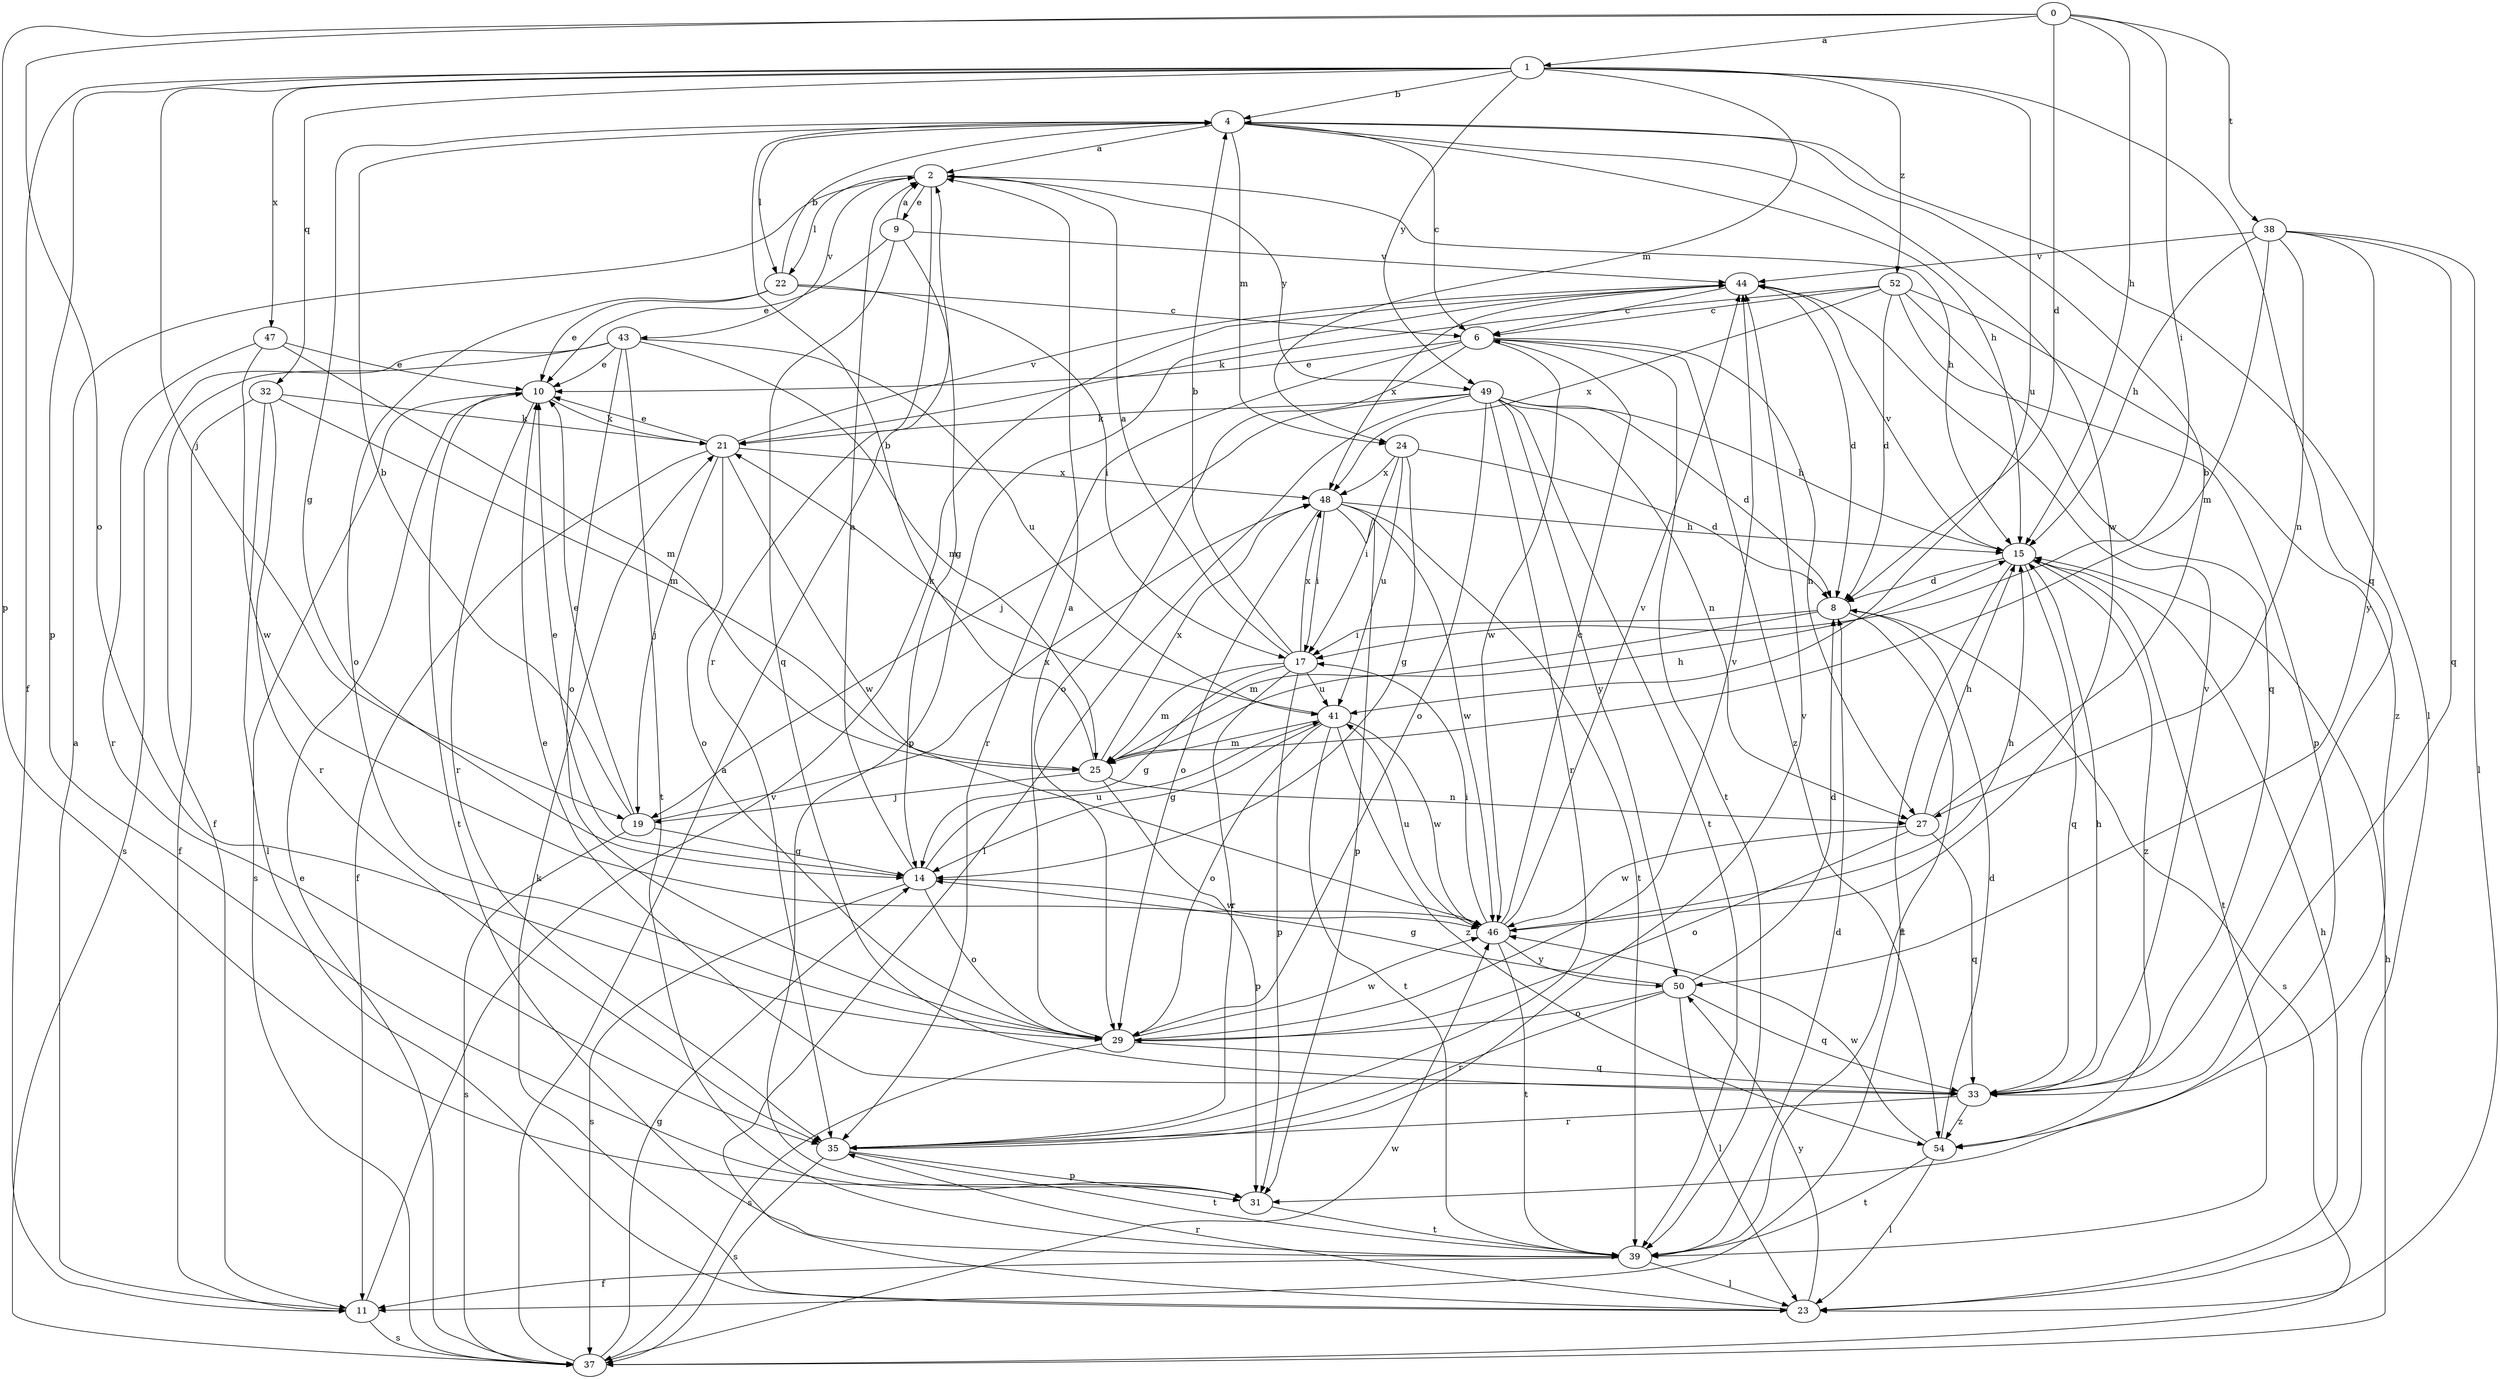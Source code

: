 strict digraph  {
0;
1;
2;
4;
6;
8;
9;
10;
11;
14;
15;
17;
19;
21;
22;
23;
24;
25;
27;
29;
31;
32;
33;
35;
37;
38;
39;
41;
43;
44;
46;
47;
48;
49;
50;
52;
54;
0 -> 1  [label=a];
0 -> 8  [label=d];
0 -> 15  [label=h];
0 -> 17  [label=i];
0 -> 29  [label=o];
0 -> 31  [label=p];
0 -> 38  [label=t];
1 -> 4  [label=b];
1 -> 11  [label=f];
1 -> 19  [label=j];
1 -> 24  [label=m];
1 -> 31  [label=p];
1 -> 32  [label=q];
1 -> 33  [label=q];
1 -> 41  [label=u];
1 -> 47  [label=x];
1 -> 49  [label=y];
1 -> 52  [label=z];
2 -> 9  [label=e];
2 -> 15  [label=h];
2 -> 22  [label=l];
2 -> 35  [label=r];
2 -> 43  [label=v];
2 -> 49  [label=y];
4 -> 2  [label=a];
4 -> 6  [label=c];
4 -> 14  [label=g];
4 -> 15  [label=h];
4 -> 22  [label=l];
4 -> 23  [label=l];
4 -> 24  [label=m];
4 -> 46  [label=w];
6 -> 10  [label=e];
6 -> 27  [label=n];
6 -> 29  [label=o];
6 -> 35  [label=r];
6 -> 39  [label=t];
6 -> 46  [label=w];
6 -> 54  [label=z];
8 -> 17  [label=i];
8 -> 25  [label=m];
8 -> 37  [label=s];
8 -> 39  [label=t];
9 -> 2  [label=a];
9 -> 10  [label=e];
9 -> 14  [label=g];
9 -> 33  [label=q];
9 -> 44  [label=v];
10 -> 21  [label=k];
10 -> 35  [label=r];
10 -> 37  [label=s];
10 -> 39  [label=t];
11 -> 2  [label=a];
11 -> 37  [label=s];
11 -> 44  [label=v];
14 -> 2  [label=a];
14 -> 10  [label=e];
14 -> 29  [label=o];
14 -> 37  [label=s];
14 -> 41  [label=u];
14 -> 46  [label=w];
15 -> 8  [label=d];
15 -> 11  [label=f];
15 -> 33  [label=q];
15 -> 39  [label=t];
15 -> 44  [label=v];
15 -> 54  [label=z];
17 -> 2  [label=a];
17 -> 4  [label=b];
17 -> 14  [label=g];
17 -> 25  [label=m];
17 -> 31  [label=p];
17 -> 35  [label=r];
17 -> 41  [label=u];
17 -> 48  [label=x];
19 -> 4  [label=b];
19 -> 10  [label=e];
19 -> 14  [label=g];
19 -> 37  [label=s];
19 -> 48  [label=x];
21 -> 10  [label=e];
21 -> 11  [label=f];
21 -> 19  [label=j];
21 -> 29  [label=o];
21 -> 44  [label=v];
21 -> 46  [label=w];
21 -> 48  [label=x];
22 -> 4  [label=b];
22 -> 6  [label=c];
22 -> 10  [label=e];
22 -> 17  [label=i];
22 -> 29  [label=o];
23 -> 15  [label=h];
23 -> 21  [label=k];
23 -> 35  [label=r];
23 -> 50  [label=y];
24 -> 8  [label=d];
24 -> 14  [label=g];
24 -> 17  [label=i];
24 -> 41  [label=u];
24 -> 48  [label=x];
25 -> 4  [label=b];
25 -> 15  [label=h];
25 -> 19  [label=j];
25 -> 27  [label=n];
25 -> 31  [label=p];
25 -> 48  [label=x];
27 -> 4  [label=b];
27 -> 15  [label=h];
27 -> 29  [label=o];
27 -> 33  [label=q];
27 -> 46  [label=w];
29 -> 2  [label=a];
29 -> 33  [label=q];
29 -> 37  [label=s];
29 -> 44  [label=v];
29 -> 46  [label=w];
31 -> 39  [label=t];
32 -> 11  [label=f];
32 -> 21  [label=k];
32 -> 23  [label=l];
32 -> 25  [label=m];
32 -> 35  [label=r];
33 -> 10  [label=e];
33 -> 15  [label=h];
33 -> 35  [label=r];
33 -> 44  [label=v];
33 -> 54  [label=z];
35 -> 31  [label=p];
35 -> 37  [label=s];
35 -> 39  [label=t];
35 -> 44  [label=v];
37 -> 2  [label=a];
37 -> 10  [label=e];
37 -> 14  [label=g];
37 -> 15  [label=h];
37 -> 46  [label=w];
38 -> 15  [label=h];
38 -> 23  [label=l];
38 -> 25  [label=m];
38 -> 27  [label=n];
38 -> 33  [label=q];
38 -> 44  [label=v];
38 -> 50  [label=y];
39 -> 8  [label=d];
39 -> 11  [label=f];
39 -> 23  [label=l];
41 -> 14  [label=g];
41 -> 21  [label=k];
41 -> 25  [label=m];
41 -> 29  [label=o];
41 -> 39  [label=t];
41 -> 46  [label=w];
41 -> 54  [label=z];
43 -> 10  [label=e];
43 -> 11  [label=f];
43 -> 25  [label=m];
43 -> 29  [label=o];
43 -> 37  [label=s];
43 -> 39  [label=t];
43 -> 41  [label=u];
44 -> 6  [label=c];
44 -> 8  [label=d];
44 -> 31  [label=p];
44 -> 48  [label=x];
46 -> 6  [label=c];
46 -> 15  [label=h];
46 -> 17  [label=i];
46 -> 39  [label=t];
46 -> 41  [label=u];
46 -> 44  [label=v];
46 -> 50  [label=y];
47 -> 10  [label=e];
47 -> 25  [label=m];
47 -> 35  [label=r];
47 -> 46  [label=w];
48 -> 15  [label=h];
48 -> 17  [label=i];
48 -> 29  [label=o];
48 -> 31  [label=p];
48 -> 39  [label=t];
48 -> 46  [label=w];
49 -> 8  [label=d];
49 -> 15  [label=h];
49 -> 19  [label=j];
49 -> 21  [label=k];
49 -> 23  [label=l];
49 -> 27  [label=n];
49 -> 29  [label=o];
49 -> 35  [label=r];
49 -> 39  [label=t];
49 -> 50  [label=y];
50 -> 8  [label=d];
50 -> 14  [label=g];
50 -> 23  [label=l];
50 -> 29  [label=o];
50 -> 33  [label=q];
50 -> 35  [label=r];
52 -> 6  [label=c];
52 -> 8  [label=d];
52 -> 21  [label=k];
52 -> 31  [label=p];
52 -> 33  [label=q];
52 -> 48  [label=x];
52 -> 54  [label=z];
54 -> 8  [label=d];
54 -> 23  [label=l];
54 -> 39  [label=t];
54 -> 46  [label=w];
}
